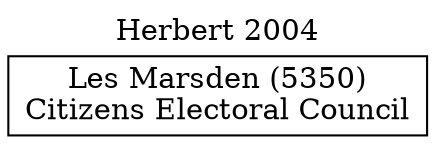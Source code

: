 // House preference flow
digraph "Les Marsden (5350)_Herbert_2004" {
	graph [label="Herbert 2004" labelloc=t mclimit=10]
	node [shape=box]
	"Les Marsden (5350)" [label="Les Marsden (5350)
Citizens Electoral Council"]
}
